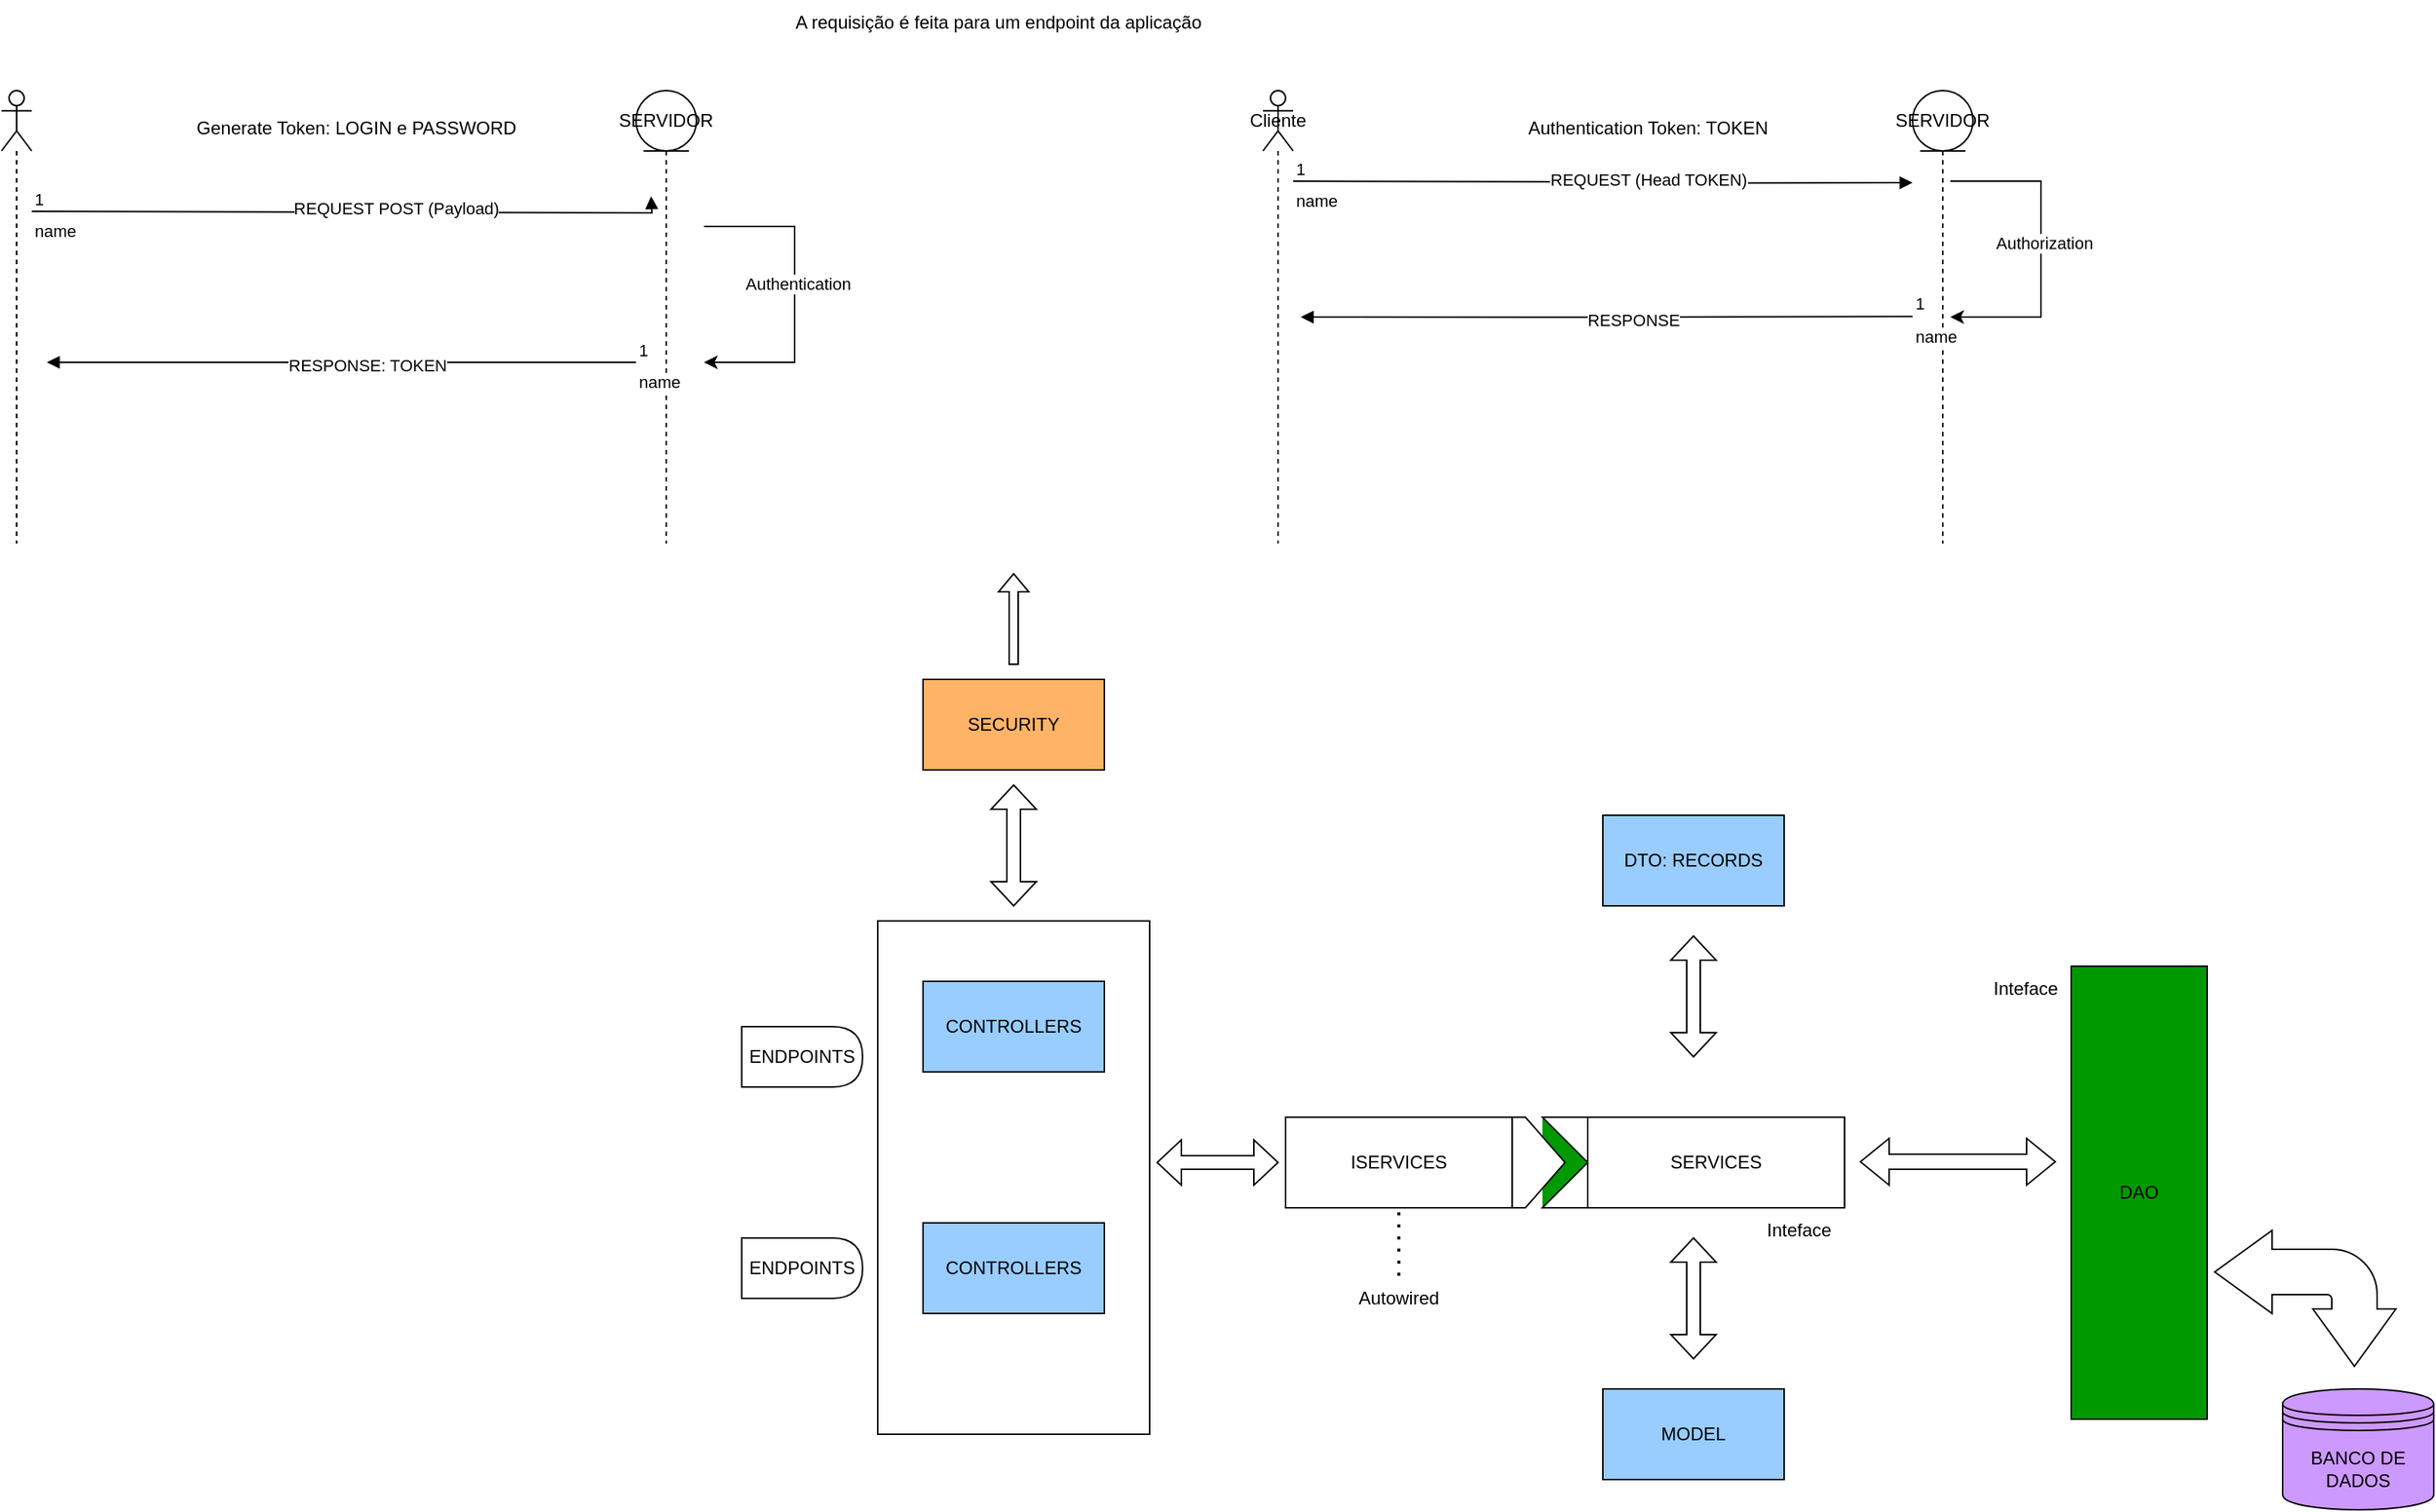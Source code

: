 <mxfile version="24.7.7">
  <diagram name="Página-1" id="NGtemNY3KyF6WCqd8M51">
    <mxGraphModel dx="2826" dy="2084" grid="1" gridSize="10" guides="1" tooltips="1" connect="1" arrows="1" fold="1" page="1" pageScale="1" pageWidth="827" pageHeight="1169" math="0" shadow="0">
      <root>
        <mxCell id="0" />
        <mxCell id="1" parent="0" />
        <mxCell id="ihiO23T4sQlYgCl0WFXf-3" value="DAO" style="rounded=0;whiteSpace=wrap;html=1;fillColor=#009900;" parent="1" vertex="1">
          <mxGeometry x="640" y="220" width="90" height="300" as="geometry" />
        </mxCell>
        <mxCell id="ihiO23T4sQlYgCl0WFXf-4" value="BANCO DE DADOS" style="shape=datastore;whiteSpace=wrap;html=1;fillColor=#CC99FF;" parent="1" vertex="1">
          <mxGeometry x="780" y="500" width="100" height="80" as="geometry" />
        </mxCell>
        <mxCell id="ihiO23T4sQlYgCl0WFXf-5" value="" style="html=1;shadow=0;dashed=0;align=center;verticalAlign=middle;shape=mxgraph.arrows2.bendDoubleArrow;dy=15;dx=38;arrowHead=55;rounded=1;rotation=90;" parent="1" vertex="1">
          <mxGeometry x="750" y="380" width="90" height="120" as="geometry" />
        </mxCell>
        <mxCell id="ihiO23T4sQlYgCl0WFXf-7" value="" style="shape=flexArrow;endArrow=classic;startArrow=classic;html=1;rounded=0;" parent="1" edge="1">
          <mxGeometry width="100" height="100" relative="1" as="geometry">
            <mxPoint x="500" y="349.5" as="sourcePoint" />
            <mxPoint x="630" y="349.5" as="targetPoint" />
          </mxGeometry>
        </mxCell>
        <mxCell id="ihiO23T4sQlYgCl0WFXf-15" value="" style="group;fillColor=#009900;" parent="1" vertex="1" connectable="0">
          <mxGeometry x="290" y="320" width="200" height="60" as="geometry" />
        </mxCell>
        <mxCell id="ihiO23T4sQlYgCl0WFXf-13" value="" style="html=1;shadow=0;dashed=0;align=center;verticalAlign=middle;shape=mxgraph.arrows2.arrow;dy=0;dx=30;notch=30;" parent="ihiO23T4sQlYgCl0WFXf-15" vertex="1">
          <mxGeometry width="100" height="60" as="geometry" />
        </mxCell>
        <mxCell id="ihiO23T4sQlYgCl0WFXf-14" value="SERVICES" style="rounded=0;whiteSpace=wrap;html=1;" parent="ihiO23T4sQlYgCl0WFXf-15" vertex="1">
          <mxGeometry x="30" width="170" height="60" as="geometry" />
        </mxCell>
        <mxCell id="ihiO23T4sQlYgCl0WFXf-17" value="DTO: RECORDS" style="rounded=0;whiteSpace=wrap;html=1;fillColor=#99CCFF;" parent="1" vertex="1">
          <mxGeometry x="330" y="120" width="120" height="60" as="geometry" />
        </mxCell>
        <mxCell id="ihiO23T4sQlYgCl0WFXf-21" value="" style="group" parent="1" vertex="1" connectable="0">
          <mxGeometry x="120" y="320" width="185" height="60" as="geometry" />
        </mxCell>
        <mxCell id="ihiO23T4sQlYgCl0WFXf-18" value="" style="shape=offPageConnector;whiteSpace=wrap;html=1;rotation=-90;" parent="ihiO23T4sQlYgCl0WFXf-21" vertex="1">
          <mxGeometry x="120" y="-5" width="60" height="70" as="geometry" />
        </mxCell>
        <mxCell id="ihiO23T4sQlYgCl0WFXf-19" value="ISERVICES" style="rounded=0;whiteSpace=wrap;html=1;" parent="ihiO23T4sQlYgCl0WFXf-21" vertex="1">
          <mxGeometry width="150" height="60" as="geometry" />
        </mxCell>
        <mxCell id="ihiO23T4sQlYgCl0WFXf-22" value="" style="shape=doubleArrow;direction=south;whiteSpace=wrap;html=1;" parent="1" vertex="1">
          <mxGeometry x="375" y="200" width="30" height="80" as="geometry" />
        </mxCell>
        <mxCell id="ihiO23T4sQlYgCl0WFXf-28" value="" style="shape=doubleArrow;direction=south;whiteSpace=wrap;html=1;rotation=-90;" parent="1" vertex="1">
          <mxGeometry x="60" y="310" width="30" height="80" as="geometry" />
        </mxCell>
        <mxCell id="ihiO23T4sQlYgCl0WFXf-29" value="" style="group;fillColor=#99CCFF;" parent="1" vertex="1" connectable="0">
          <mxGeometry x="-150" y="190" width="180" height="340" as="geometry" />
        </mxCell>
        <mxCell id="ihiO23T4sQlYgCl0WFXf-25" value="" style="rounded=0;whiteSpace=wrap;html=1;rotation=90;" parent="ihiO23T4sQlYgCl0WFXf-29" vertex="1">
          <mxGeometry x="-80" y="80" width="340" height="180" as="geometry" />
        </mxCell>
        <mxCell id="ihiO23T4sQlYgCl0WFXf-26" value="CONTROLLERS" style="rounded=0;whiteSpace=wrap;html=1;fillColor=#99CCFF;" parent="ihiO23T4sQlYgCl0WFXf-29" vertex="1">
          <mxGeometry x="30" y="40" width="120" height="60" as="geometry" />
        </mxCell>
        <mxCell id="ihiO23T4sQlYgCl0WFXf-27" value="CONTROLLERS" style="rounded=0;whiteSpace=wrap;html=1;fillColor=#99CCFF;" parent="ihiO23T4sQlYgCl0WFXf-29" vertex="1">
          <mxGeometry x="30" y="200" width="120" height="60" as="geometry" />
        </mxCell>
        <mxCell id="ihiO23T4sQlYgCl0WFXf-30" value="ENDPOINTS" style="shape=delay;whiteSpace=wrap;html=1;" parent="1" vertex="1">
          <mxGeometry x="-240" y="260" width="80" height="40" as="geometry" />
        </mxCell>
        <mxCell id="ihiO23T4sQlYgCl0WFXf-31" value="ENDPOINTS" style="shape=delay;whiteSpace=wrap;html=1;" parent="1" vertex="1">
          <mxGeometry x="-240" y="400" width="80" height="40" as="geometry" />
        </mxCell>
        <mxCell id="ihiO23T4sQlYgCl0WFXf-34" value="SECURITY" style="rounded=0;whiteSpace=wrap;html=1;fillColor=#FFB366;" parent="1" vertex="1">
          <mxGeometry x="-120" y="30" width="120" height="60" as="geometry" />
        </mxCell>
        <mxCell id="ihiO23T4sQlYgCl0WFXf-35" value="" style="shape=doubleArrow;direction=south;whiteSpace=wrap;html=1;rotation=0;" parent="1" vertex="1">
          <mxGeometry x="-75" y="100" width="30" height="80" as="geometry" />
        </mxCell>
        <mxCell id="ihiO23T4sQlYgCl0WFXf-36" value="Autowired" style="text;html=1;align=center;verticalAlign=middle;whiteSpace=wrap;rounded=0;" parent="1" vertex="1">
          <mxGeometry x="165" y="425" width="60" height="30" as="geometry" />
        </mxCell>
        <mxCell id="ihiO23T4sQlYgCl0WFXf-37" value="" style="endArrow=none;dashed=1;html=1;dashPattern=1 3;strokeWidth=2;rounded=0;entryX=0.5;entryY=1;entryDx=0;entryDy=0;exitX=0.5;exitY=0;exitDx=0;exitDy=0;" parent="1" source="ihiO23T4sQlYgCl0WFXf-36" target="ihiO23T4sQlYgCl0WFXf-19" edge="1">
          <mxGeometry width="50" height="50" relative="1" as="geometry">
            <mxPoint x="290" y="380" as="sourcePoint" />
            <mxPoint x="340" y="330" as="targetPoint" />
          </mxGeometry>
        </mxCell>
        <mxCell id="ihiO23T4sQlYgCl0WFXf-38" value="Inteface" style="text;html=1;align=center;verticalAlign=middle;whiteSpace=wrap;rounded=0;" parent="1" vertex="1">
          <mxGeometry x="430" y="380" width="60" height="30" as="geometry" />
        </mxCell>
        <mxCell id="ihiO23T4sQlYgCl0WFXf-39" value="Inteface" style="text;html=1;align=center;verticalAlign=middle;whiteSpace=wrap;rounded=0;" parent="1" vertex="1">
          <mxGeometry x="580" y="220" width="60" height="30" as="geometry" />
        </mxCell>
        <mxCell id="ihiO23T4sQlYgCl0WFXf-40" value="Cliente" style="shape=umlLifeline;perimeter=lifelinePerimeter;whiteSpace=wrap;html=1;container=1;dropTarget=0;collapsible=0;recursiveResize=0;outlineConnect=0;portConstraint=eastwest;newEdgeStyle={&quot;curved&quot;:0,&quot;rounded&quot;:0};participant=umlActor;" parent="1" vertex="1">
          <mxGeometry x="105" y="-360" width="20" height="300" as="geometry" />
        </mxCell>
        <mxCell id="ihiO23T4sQlYgCl0WFXf-41" value="SERVIDOR" style="shape=umlLifeline;perimeter=lifelinePerimeter;whiteSpace=wrap;html=1;container=1;dropTarget=0;collapsible=0;recursiveResize=0;outlineConnect=0;portConstraint=eastwest;newEdgeStyle={&quot;curved&quot;:0,&quot;rounded&quot;:0};participant=umlEntity;" parent="1" vertex="1">
          <mxGeometry x="535" y="-360" width="40" height="300" as="geometry" />
        </mxCell>
        <mxCell id="ihiO23T4sQlYgCl0WFXf-42" value="name" style="endArrow=block;endFill=1;html=1;edgeStyle=orthogonalEdgeStyle;align=left;verticalAlign=top;rounded=0;" parent="1" edge="1">
          <mxGeometry x="-1" relative="1" as="geometry">
            <mxPoint x="125" y="-300" as="sourcePoint" />
            <mxPoint x="535" y="-299" as="targetPoint" />
          </mxGeometry>
        </mxCell>
        <mxCell id="ihiO23T4sQlYgCl0WFXf-43" value="1" style="edgeLabel;resizable=0;html=1;align=left;verticalAlign=bottom;" parent="ihiO23T4sQlYgCl0WFXf-42" connectable="0" vertex="1">
          <mxGeometry x="-1" relative="1" as="geometry" />
        </mxCell>
        <mxCell id="ihiO23T4sQlYgCl0WFXf-44" value="REQUEST (Head TOKEN)" style="edgeLabel;html=1;align=center;verticalAlign=middle;resizable=0;points=[];" parent="ihiO23T4sQlYgCl0WFXf-42" vertex="1" connectable="0">
          <mxGeometry x="0.145" y="3" relative="1" as="geometry">
            <mxPoint as="offset" />
          </mxGeometry>
        </mxCell>
        <mxCell id="ihiO23T4sQlYgCl0WFXf-49" value="name" style="endArrow=block;endFill=1;html=1;edgeStyle=orthogonalEdgeStyle;align=left;verticalAlign=top;rounded=0;" parent="1" edge="1">
          <mxGeometry x="-1" relative="1" as="geometry">
            <mxPoint x="535" y="-210.43" as="sourcePoint" />
            <mxPoint x="130" y="-210" as="targetPoint" />
          </mxGeometry>
        </mxCell>
        <mxCell id="ihiO23T4sQlYgCl0WFXf-50" value="1" style="edgeLabel;resizable=0;html=1;align=left;verticalAlign=bottom;" parent="ihiO23T4sQlYgCl0WFXf-49" connectable="0" vertex="1">
          <mxGeometry x="-1" relative="1" as="geometry" />
        </mxCell>
        <mxCell id="ihiO23T4sQlYgCl0WFXf-51" value="RESPONSE" style="edgeLabel;html=1;align=center;verticalAlign=middle;resizable=0;points=[];" parent="ihiO23T4sQlYgCl0WFXf-49" vertex="1" connectable="0">
          <mxGeometry x="-0.087" y="2" relative="1" as="geometry">
            <mxPoint as="offset" />
          </mxGeometry>
        </mxCell>
        <mxCell id="ihiO23T4sQlYgCl0WFXf-55" value="" style="shape=singleArrow;direction=west;whiteSpace=wrap;html=1;rotation=90;" parent="1" vertex="1">
          <mxGeometry x="-90" y="-20" width="60" height="20" as="geometry" />
        </mxCell>
        <mxCell id="XuG7q0NPvRTKyQ3jZi0f-1" value="" style="shape=umlLifeline;perimeter=lifelinePerimeter;whiteSpace=wrap;html=1;container=1;dropTarget=0;collapsible=0;recursiveResize=0;outlineConnect=0;portConstraint=eastwest;newEdgeStyle={&quot;curved&quot;:0,&quot;rounded&quot;:0};participant=umlActor;" parent="1" vertex="1">
          <mxGeometry x="-730" y="-360" width="20" height="300" as="geometry" />
        </mxCell>
        <mxCell id="XuG7q0NPvRTKyQ3jZi0f-2" value="SERVIDOR" style="shape=umlLifeline;perimeter=lifelinePerimeter;whiteSpace=wrap;html=1;container=1;dropTarget=0;collapsible=0;recursiveResize=0;outlineConnect=0;portConstraint=eastwest;newEdgeStyle={&quot;curved&quot;:0,&quot;rounded&quot;:0};participant=umlEntity;" parent="1" vertex="1">
          <mxGeometry x="-310" y="-360" width="40" height="300" as="geometry" />
        </mxCell>
        <mxCell id="XuG7q0NPvRTKyQ3jZi0f-3" value="name" style="endArrow=block;endFill=1;html=1;edgeStyle=orthogonalEdgeStyle;align=left;verticalAlign=top;rounded=0;" parent="1" edge="1">
          <mxGeometry x="-1" relative="1" as="geometry">
            <mxPoint x="-710" y="-280" as="sourcePoint" />
            <mxPoint x="-300" y="-290" as="targetPoint" />
          </mxGeometry>
        </mxCell>
        <mxCell id="XuG7q0NPvRTKyQ3jZi0f-4" value="1" style="edgeLabel;resizable=0;html=1;align=left;verticalAlign=bottom;" parent="XuG7q0NPvRTKyQ3jZi0f-3" connectable="0" vertex="1">
          <mxGeometry x="-1" relative="1" as="geometry" />
        </mxCell>
        <mxCell id="XuG7q0NPvRTKyQ3jZi0f-5" value="REQUEST POST (Payload)" style="edgeLabel;html=1;align=center;verticalAlign=middle;resizable=0;points=[];" parent="XuG7q0NPvRTKyQ3jZi0f-3" vertex="1" connectable="0">
          <mxGeometry x="0.145" y="3" relative="1" as="geometry">
            <mxPoint as="offset" />
          </mxGeometry>
        </mxCell>
        <mxCell id="XuG7q0NPvRTKyQ3jZi0f-6" value="name" style="endArrow=block;endFill=1;html=1;edgeStyle=orthogonalEdgeStyle;align=left;verticalAlign=top;rounded=0;" parent="1" edge="1">
          <mxGeometry x="-1" relative="1" as="geometry">
            <mxPoint x="-310" y="-180" as="sourcePoint" />
            <mxPoint x="-700" y="-180" as="targetPoint" />
          </mxGeometry>
        </mxCell>
        <mxCell id="XuG7q0NPvRTKyQ3jZi0f-7" value="1" style="edgeLabel;resizable=0;html=1;align=left;verticalAlign=bottom;" parent="XuG7q0NPvRTKyQ3jZi0f-6" connectable="0" vertex="1">
          <mxGeometry x="-1" relative="1" as="geometry" />
        </mxCell>
        <mxCell id="XuG7q0NPvRTKyQ3jZi0f-8" value="RESPONSE: TOKEN" style="edgeLabel;html=1;align=center;verticalAlign=middle;resizable=0;points=[];" parent="XuG7q0NPvRTKyQ3jZi0f-6" vertex="1" connectable="0">
          <mxGeometry x="-0.087" y="2" relative="1" as="geometry">
            <mxPoint as="offset" />
          </mxGeometry>
        </mxCell>
        <mxCell id="XuG7q0NPvRTKyQ3jZi0f-11" value="" style="endArrow=classic;html=1;rounded=0;" parent="1" edge="1">
          <mxGeometry width="50" height="50" relative="1" as="geometry">
            <mxPoint x="-265" y="-270" as="sourcePoint" />
            <mxPoint x="-265" y="-180" as="targetPoint" />
            <Array as="points">
              <mxPoint x="-205" y="-270" />
              <mxPoint x="-205" y="-180" />
            </Array>
          </mxGeometry>
        </mxCell>
        <mxCell id="tn74WjgECH7-K0zvmlc1-2" value="Authentication" style="edgeLabel;html=1;align=center;verticalAlign=middle;resizable=0;points=[];" vertex="1" connectable="0" parent="XuG7q0NPvRTKyQ3jZi0f-11">
          <mxGeometry x="-0.067" y="2" relative="1" as="geometry">
            <mxPoint as="offset" />
          </mxGeometry>
        </mxCell>
        <mxCell id="XuG7q0NPvRTKyQ3jZi0f-12" value="" style="endArrow=classic;html=1;rounded=0;" parent="1" edge="1">
          <mxGeometry width="50" height="50" relative="1" as="geometry">
            <mxPoint x="560" y="-300" as="sourcePoint" />
            <mxPoint x="560" y="-210" as="targetPoint" />
            <Array as="points">
              <mxPoint x="620" y="-300" />
              <mxPoint x="620" y="-210" />
            </Array>
          </mxGeometry>
        </mxCell>
        <mxCell id="tn74WjgECH7-K0zvmlc1-1" value="Authorization" style="edgeLabel;html=1;align=center;verticalAlign=middle;resizable=0;points=[];" vertex="1" connectable="0" parent="XuG7q0NPvRTKyQ3jZi0f-12">
          <mxGeometry x="-0.038" y="2" relative="1" as="geometry">
            <mxPoint as="offset" />
          </mxGeometry>
        </mxCell>
        <mxCell id="tn74WjgECH7-K0zvmlc1-3" value="Generate Token: LOGIN e PASSWORD" style="text;html=1;align=center;verticalAlign=middle;whiteSpace=wrap;rounded=0;" vertex="1" parent="1">
          <mxGeometry x="-610" y="-350" width="230" height="30" as="geometry" />
        </mxCell>
        <mxCell id="tn74WjgECH7-K0zvmlc1-4" value="Authentication Token: TOKEN" style="text;html=1;align=center;verticalAlign=middle;whiteSpace=wrap;rounded=0;" vertex="1" parent="1">
          <mxGeometry x="240" y="-350" width="240" height="30" as="geometry" />
        </mxCell>
        <mxCell id="tn74WjgECH7-K0zvmlc1-5" value="A requisição é feita para um endpoint da aplicação" style="text;html=1;align=center;verticalAlign=middle;whiteSpace=wrap;rounded=0;" vertex="1" parent="1">
          <mxGeometry x="-210" y="-420" width="280" height="30" as="geometry" />
        </mxCell>
        <mxCell id="tn74WjgECH7-K0zvmlc1-6" value="MODEL" style="rounded=0;whiteSpace=wrap;html=1;fillColor=#99CCFF;" vertex="1" parent="1">
          <mxGeometry x="330" y="500" width="120" height="60" as="geometry" />
        </mxCell>
        <mxCell id="tn74WjgECH7-K0zvmlc1-7" value="" style="shape=doubleArrow;direction=south;whiteSpace=wrap;html=1;" vertex="1" parent="1">
          <mxGeometry x="375" y="400" width="30" height="80" as="geometry" />
        </mxCell>
      </root>
    </mxGraphModel>
  </diagram>
</mxfile>
